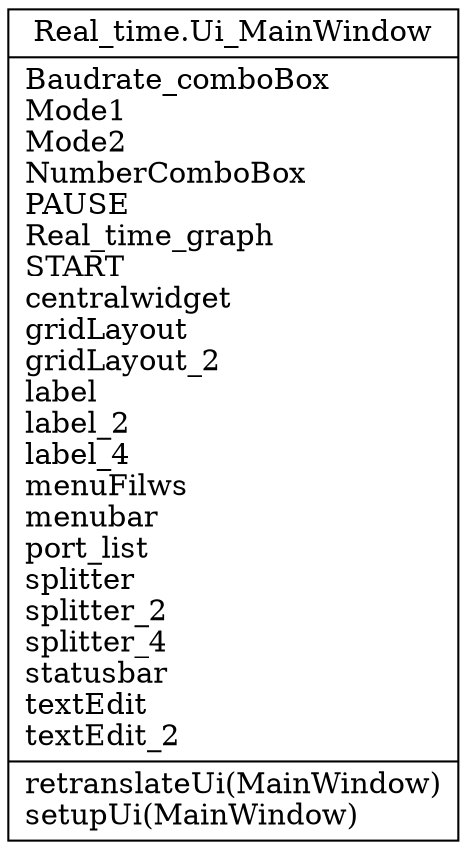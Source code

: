 digraph "classes" {
charset="utf-8"
rankdir=BT
"0" [label="{Real_time.Ui_MainWindow|Baudrate_comboBox\lMode1\lMode2\lNumberComboBox\lPAUSE\lReal_time_graph\lSTART\lcentralwidget\lgridLayout\lgridLayout_2\llabel\llabel_2\llabel_4\lmenuFilws\lmenubar\lport_list\lsplitter\lsplitter_2\lsplitter_4\lstatusbar\ltextEdit\ltextEdit_2\l|retranslateUi(MainWindow)\lsetupUi(MainWindow)\l}", shape="record"];
}
